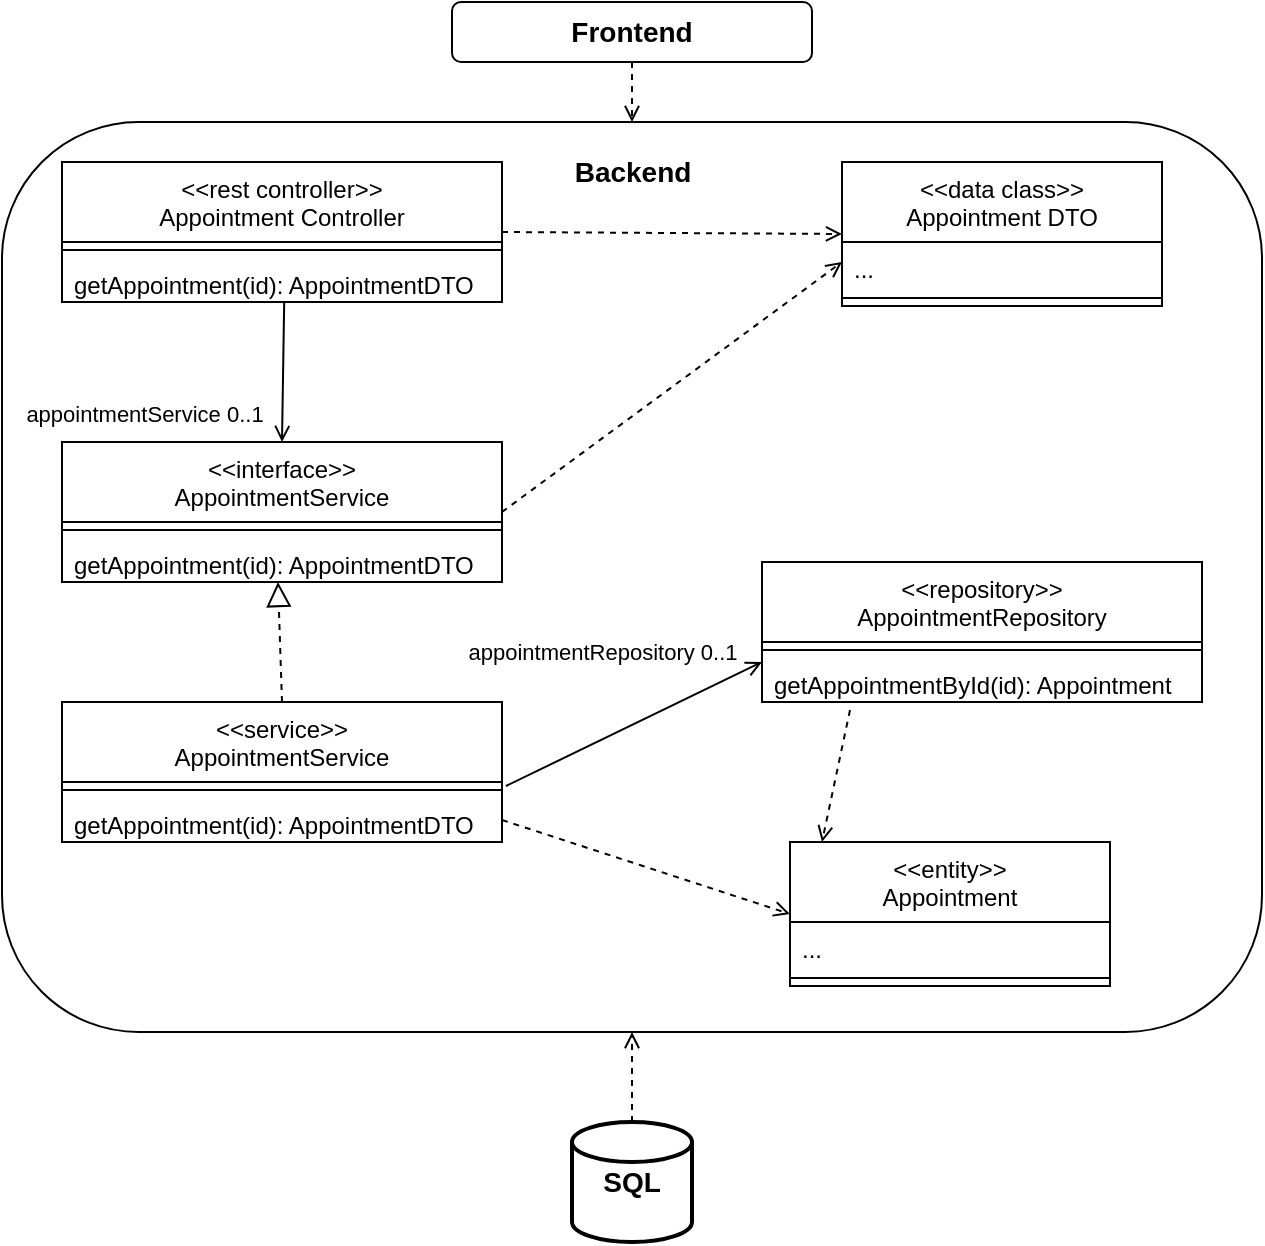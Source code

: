 <mxfile version="24.8.0">
  <diagram id="C5RBs43oDa-KdzZeNtuy" name="Page-1">
    <mxGraphModel dx="1434" dy="738" grid="1" gridSize="10" guides="1" tooltips="1" connect="1" arrows="1" fold="1" page="1" pageScale="1" pageWidth="827" pageHeight="1169" math="0" shadow="0">
      <root>
        <mxCell id="WIyWlLk6GJQsqaUBKTNV-0" />
        <mxCell id="WIyWlLk6GJQsqaUBKTNV-1" parent="WIyWlLk6GJQsqaUBKTNV-0" />
        <mxCell id="lIPfL0nxC0dOPWM-zmFu-40" value="" style="rounded=1;whiteSpace=wrap;html=1;fillColor=none;" vertex="1" parent="WIyWlLk6GJQsqaUBKTNV-1">
          <mxGeometry x="20" y="160" width="630" height="455" as="geometry" />
        </mxCell>
        <mxCell id="lIPfL0nxC0dOPWM-zmFu-0" value="&lt;&lt;data class&gt;&gt;&#xa;Appointment DTO" style="swimlane;fontStyle=0;align=center;verticalAlign=top;childLayout=stackLayout;horizontal=1;startSize=40;horizontalStack=0;resizeParent=1;resizeLast=0;collapsible=1;marginBottom=0;rounded=0;shadow=0;strokeWidth=1;" vertex="1" parent="WIyWlLk6GJQsqaUBKTNV-1">
          <mxGeometry x="440" y="180" width="160" height="72" as="geometry">
            <mxRectangle x="340" y="380" width="170" height="26" as="alternateBounds" />
          </mxGeometry>
        </mxCell>
        <mxCell id="lIPfL0nxC0dOPWM-zmFu-1" value="..." style="text;align=left;verticalAlign=top;spacingLeft=4;spacingRight=4;overflow=hidden;rotatable=0;points=[[0,0.5],[1,0.5]];portConstraint=eastwest;" vertex="1" parent="lIPfL0nxC0dOPWM-zmFu-0">
          <mxGeometry y="40" width="160" height="24" as="geometry" />
        </mxCell>
        <mxCell id="lIPfL0nxC0dOPWM-zmFu-2" value="" style="line;html=1;strokeWidth=1;align=left;verticalAlign=middle;spacingTop=-1;spacingLeft=3;spacingRight=3;rotatable=0;labelPosition=right;points=[];portConstraint=eastwest;" vertex="1" parent="lIPfL0nxC0dOPWM-zmFu-0">
          <mxGeometry y="64" width="160" height="8" as="geometry" />
        </mxCell>
        <mxCell id="lIPfL0nxC0dOPWM-zmFu-5" value="" style="endArrow=open;html=1;rounded=0;exitX=1;exitY=0.5;exitDx=0;exitDy=0;entryX=0;entryY=0.5;entryDx=0;entryDy=0;dashed=1;endFill=0;" edge="1" parent="WIyWlLk6GJQsqaUBKTNV-1" target="lIPfL0nxC0dOPWM-zmFu-0">
          <mxGeometry width="50" height="50" relative="1" as="geometry">
            <mxPoint x="270" y="215" as="sourcePoint" />
            <mxPoint x="360" y="230" as="targetPoint" />
          </mxGeometry>
        </mxCell>
        <mxCell id="lIPfL0nxC0dOPWM-zmFu-6" value="&lt;&lt;rest controller&gt;&gt;&#xa;Appointment Controller" style="swimlane;fontStyle=0;align=center;verticalAlign=top;childLayout=stackLayout;horizontal=1;startSize=40;horizontalStack=0;resizeParent=1;resizeLast=0;collapsible=1;marginBottom=0;rounded=0;shadow=0;strokeWidth=1;" vertex="1" parent="WIyWlLk6GJQsqaUBKTNV-1">
          <mxGeometry x="50" y="180" width="220" height="70" as="geometry">
            <mxRectangle x="130" y="380" width="160" height="26" as="alternateBounds" />
          </mxGeometry>
        </mxCell>
        <mxCell id="lIPfL0nxC0dOPWM-zmFu-7" value="" style="line;html=1;strokeWidth=1;align=left;verticalAlign=middle;spacingTop=-1;spacingLeft=3;spacingRight=3;rotatable=0;labelPosition=right;points=[];portConstraint=eastwest;" vertex="1" parent="lIPfL0nxC0dOPWM-zmFu-6">
          <mxGeometry y="40" width="220" height="8" as="geometry" />
        </mxCell>
        <mxCell id="lIPfL0nxC0dOPWM-zmFu-8" value="getAppointment(id): AppointmentDTO" style="text;align=left;verticalAlign=top;spacingLeft=4;spacingRight=4;overflow=hidden;rotatable=0;points=[[0,0.5],[1,0.5]];portConstraint=eastwest;fontStyle=0" vertex="1" parent="lIPfL0nxC0dOPWM-zmFu-6">
          <mxGeometry y="48" width="220" height="22" as="geometry" />
        </mxCell>
        <mxCell id="lIPfL0nxC0dOPWM-zmFu-9" value="&lt;&lt;interface&gt;&gt;&#xa;AppointmentService" style="swimlane;fontStyle=0;align=center;verticalAlign=top;childLayout=stackLayout;horizontal=1;startSize=40;horizontalStack=0;resizeParent=1;resizeLast=0;collapsible=1;marginBottom=0;rounded=0;shadow=0;strokeWidth=1;" vertex="1" parent="WIyWlLk6GJQsqaUBKTNV-1">
          <mxGeometry x="50" y="320" width="220" height="70" as="geometry">
            <mxRectangle x="130" y="380" width="160" height="26" as="alternateBounds" />
          </mxGeometry>
        </mxCell>
        <mxCell id="lIPfL0nxC0dOPWM-zmFu-10" value="" style="line;html=1;strokeWidth=1;align=left;verticalAlign=middle;spacingTop=-1;spacingLeft=3;spacingRight=3;rotatable=0;labelPosition=right;points=[];portConstraint=eastwest;" vertex="1" parent="lIPfL0nxC0dOPWM-zmFu-9">
          <mxGeometry y="40" width="220" height="8" as="geometry" />
        </mxCell>
        <mxCell id="lIPfL0nxC0dOPWM-zmFu-11" value="getAppointment(id): AppointmentDTO" style="text;align=left;verticalAlign=top;spacingLeft=4;spacingRight=4;overflow=hidden;rotatable=0;points=[[0,0.5],[1,0.5]];portConstraint=eastwest;fontStyle=0" vertex="1" parent="lIPfL0nxC0dOPWM-zmFu-9">
          <mxGeometry y="48" width="220" height="22" as="geometry" />
        </mxCell>
        <mxCell id="lIPfL0nxC0dOPWM-zmFu-12" value="" style="endArrow=open;html=1;rounded=0;exitX=1;exitY=0.5;exitDx=0;exitDy=0;dashed=1;endFill=0;" edge="1" parent="WIyWlLk6GJQsqaUBKTNV-1" source="lIPfL0nxC0dOPWM-zmFu-9">
          <mxGeometry width="50" height="50" relative="1" as="geometry">
            <mxPoint x="280" y="225" as="sourcePoint" />
            <mxPoint x="440" y="230" as="targetPoint" />
          </mxGeometry>
        </mxCell>
        <mxCell id="lIPfL0nxC0dOPWM-zmFu-13" value="" style="endArrow=open;html=1;rounded=0;exitX=0.505;exitY=1;exitDx=0;exitDy=0;exitPerimeter=0;entryX=0.5;entryY=0;entryDx=0;entryDy=0;endFill=0;" edge="1" parent="WIyWlLk6GJQsqaUBKTNV-1" source="lIPfL0nxC0dOPWM-zmFu-8" target="lIPfL0nxC0dOPWM-zmFu-9">
          <mxGeometry width="50" height="50" relative="1" as="geometry">
            <mxPoint x="390" y="410" as="sourcePoint" />
            <mxPoint x="440" y="360" as="targetPoint" />
          </mxGeometry>
        </mxCell>
        <mxCell id="lIPfL0nxC0dOPWM-zmFu-14" value="appointmentService 0..1" style="edgeLabel;html=1;align=center;verticalAlign=middle;resizable=0;points=[];" vertex="1" connectable="0" parent="lIPfL0nxC0dOPWM-zmFu-13">
          <mxGeometry x="0.401" y="-2" relative="1" as="geometry">
            <mxPoint x="-68" y="7" as="offset" />
          </mxGeometry>
        </mxCell>
        <mxCell id="lIPfL0nxC0dOPWM-zmFu-15" value="&lt;&lt;service&gt;&gt;&#xa;AppointmentService" style="swimlane;fontStyle=0;align=center;verticalAlign=top;childLayout=stackLayout;horizontal=1;startSize=40;horizontalStack=0;resizeParent=1;resizeLast=0;collapsible=1;marginBottom=0;rounded=0;shadow=0;strokeWidth=1;" vertex="1" parent="WIyWlLk6GJQsqaUBKTNV-1">
          <mxGeometry x="50" y="450" width="220" height="70" as="geometry">
            <mxRectangle x="130" y="380" width="160" height="26" as="alternateBounds" />
          </mxGeometry>
        </mxCell>
        <mxCell id="lIPfL0nxC0dOPWM-zmFu-16" value="" style="line;html=1;strokeWidth=1;align=left;verticalAlign=middle;spacingTop=-1;spacingLeft=3;spacingRight=3;rotatable=0;labelPosition=right;points=[];portConstraint=eastwest;" vertex="1" parent="lIPfL0nxC0dOPWM-zmFu-15">
          <mxGeometry y="40" width="220" height="8" as="geometry" />
        </mxCell>
        <mxCell id="lIPfL0nxC0dOPWM-zmFu-17" value="getAppointment(id): AppointmentDTO" style="text;align=left;verticalAlign=top;spacingLeft=4;spacingRight=4;overflow=hidden;rotatable=0;points=[[0,0.5],[1,0.5]];portConstraint=eastwest;fontStyle=0" vertex="1" parent="lIPfL0nxC0dOPWM-zmFu-15">
          <mxGeometry y="48" width="220" height="22" as="geometry" />
        </mxCell>
        <mxCell id="lIPfL0nxC0dOPWM-zmFu-18" value="" style="endArrow=block;html=1;rounded=0;exitX=0.5;exitY=0;exitDx=0;exitDy=0;endFill=0;endSize=10;dashed=1;" edge="1" parent="WIyWlLk6GJQsqaUBKTNV-1" source="lIPfL0nxC0dOPWM-zmFu-15">
          <mxGeometry width="50" height="50" relative="1" as="geometry">
            <mxPoint x="390" y="400" as="sourcePoint" />
            <mxPoint x="158" y="390" as="targetPoint" />
          </mxGeometry>
        </mxCell>
        <mxCell id="lIPfL0nxC0dOPWM-zmFu-19" value="&lt;&lt;repository&gt;&gt;&#xa;AppointmentRepository" style="swimlane;fontStyle=0;align=center;verticalAlign=top;childLayout=stackLayout;horizontal=1;startSize=40;horizontalStack=0;resizeParent=1;resizeLast=0;collapsible=1;marginBottom=0;rounded=0;shadow=0;strokeWidth=1;" vertex="1" parent="WIyWlLk6GJQsqaUBKTNV-1">
          <mxGeometry x="400" y="380" width="220" height="70" as="geometry">
            <mxRectangle x="130" y="380" width="160" height="26" as="alternateBounds" />
          </mxGeometry>
        </mxCell>
        <mxCell id="lIPfL0nxC0dOPWM-zmFu-20" value="" style="line;html=1;strokeWidth=1;align=left;verticalAlign=middle;spacingTop=-1;spacingLeft=3;spacingRight=3;rotatable=0;labelPosition=right;points=[];portConstraint=eastwest;" vertex="1" parent="lIPfL0nxC0dOPWM-zmFu-19">
          <mxGeometry y="40" width="220" height="8" as="geometry" />
        </mxCell>
        <mxCell id="lIPfL0nxC0dOPWM-zmFu-21" value="getAppointmentById(id): Appointment" style="text;align=left;verticalAlign=top;spacingLeft=4;spacingRight=4;overflow=hidden;rotatable=0;points=[[0,0.5],[1,0.5]];portConstraint=eastwest;fontStyle=0" vertex="1" parent="lIPfL0nxC0dOPWM-zmFu-19">
          <mxGeometry y="48" width="220" height="22" as="geometry" />
        </mxCell>
        <mxCell id="lIPfL0nxC0dOPWM-zmFu-27" value="&lt;&lt;entity&gt;&gt;&#xa;Appointment" style="swimlane;fontStyle=0;align=center;verticalAlign=top;childLayout=stackLayout;horizontal=1;startSize=40;horizontalStack=0;resizeParent=1;resizeLast=0;collapsible=1;marginBottom=0;rounded=0;shadow=0;strokeWidth=1;" vertex="1" parent="WIyWlLk6GJQsqaUBKTNV-1">
          <mxGeometry x="414" y="520" width="160" height="72" as="geometry">
            <mxRectangle x="340" y="380" width="170" height="26" as="alternateBounds" />
          </mxGeometry>
        </mxCell>
        <mxCell id="lIPfL0nxC0dOPWM-zmFu-28" value="..." style="text;align=left;verticalAlign=top;spacingLeft=4;spacingRight=4;overflow=hidden;rotatable=0;points=[[0,0.5],[1,0.5]];portConstraint=eastwest;" vertex="1" parent="lIPfL0nxC0dOPWM-zmFu-27">
          <mxGeometry y="40" width="160" height="24" as="geometry" />
        </mxCell>
        <mxCell id="lIPfL0nxC0dOPWM-zmFu-29" value="" style="line;html=1;strokeWidth=1;align=left;verticalAlign=middle;spacingTop=-1;spacingLeft=3;spacingRight=3;rotatable=0;labelPosition=right;points=[];portConstraint=eastwest;" vertex="1" parent="lIPfL0nxC0dOPWM-zmFu-27">
          <mxGeometry y="64" width="160" height="8" as="geometry" />
        </mxCell>
        <mxCell id="lIPfL0nxC0dOPWM-zmFu-31" value="" style="endArrow=open;html=1;rounded=0;exitX=1.009;exitY=0.6;exitDx=0;exitDy=0;exitPerimeter=0;endFill=0;" edge="1" parent="WIyWlLk6GJQsqaUBKTNV-1" source="lIPfL0nxC0dOPWM-zmFu-15">
          <mxGeometry width="50" height="50" relative="1" as="geometry">
            <mxPoint x="284" y="515" as="sourcePoint" />
            <mxPoint x="400" y="430" as="targetPoint" />
          </mxGeometry>
        </mxCell>
        <mxCell id="lIPfL0nxC0dOPWM-zmFu-32" value="appointmentRepository 0..1" style="edgeLabel;html=1;align=center;verticalAlign=middle;resizable=0;points=[];" vertex="1" connectable="0" parent="lIPfL0nxC0dOPWM-zmFu-31">
          <mxGeometry x="0.401" y="-2" relative="1" as="geometry">
            <mxPoint x="-43" y="-26" as="offset" />
          </mxGeometry>
        </mxCell>
        <mxCell id="lIPfL0nxC0dOPWM-zmFu-33" value="" style="endArrow=open;html=1;rounded=0;exitX=0.2;exitY=1.182;exitDx=0;exitDy=0;dashed=1;endFill=0;exitPerimeter=0;entryX=0.1;entryY=0;entryDx=0;entryDy=0;entryPerimeter=0;" edge="1" parent="WIyWlLk6GJQsqaUBKTNV-1" source="lIPfL0nxC0dOPWM-zmFu-21" target="lIPfL0nxC0dOPWM-zmFu-27">
          <mxGeometry width="50" height="50" relative="1" as="geometry">
            <mxPoint x="280" y="365" as="sourcePoint" />
            <mxPoint x="450" y="240" as="targetPoint" />
          </mxGeometry>
        </mxCell>
        <mxCell id="lIPfL0nxC0dOPWM-zmFu-34" value="" style="endArrow=open;html=1;rounded=0;exitX=1;exitY=0.5;exitDx=0;exitDy=0;dashed=1;endFill=0;entryX=0;entryY=0.5;entryDx=0;entryDy=0;" edge="1" parent="WIyWlLk6GJQsqaUBKTNV-1" source="lIPfL0nxC0dOPWM-zmFu-17" target="lIPfL0nxC0dOPWM-zmFu-27">
          <mxGeometry width="50" height="50" relative="1" as="geometry">
            <mxPoint x="454" y="464" as="sourcePoint" />
            <mxPoint x="440" y="530" as="targetPoint" />
          </mxGeometry>
        </mxCell>
        <mxCell id="lIPfL0nxC0dOPWM-zmFu-35" value="&lt;b&gt;&lt;font style=&quot;font-size: 14px;&quot;&gt;SQL&lt;/font&gt;&lt;/b&gt;" style="strokeWidth=2;html=1;shape=mxgraph.flowchart.database;whiteSpace=wrap;" vertex="1" parent="WIyWlLk6GJQsqaUBKTNV-1">
          <mxGeometry x="305" y="660" width="60" height="60" as="geometry" />
        </mxCell>
        <mxCell id="lIPfL0nxC0dOPWM-zmFu-37" value="&lt;font style=&quot;font-size: 14px;&quot;&gt;&lt;b&gt;Frontend&lt;/b&gt;&lt;/font&gt;" style="rounded=1;whiteSpace=wrap;html=1;" vertex="1" parent="WIyWlLk6GJQsqaUBKTNV-1">
          <mxGeometry x="245" y="100" width="180" height="30" as="geometry" />
        </mxCell>
        <mxCell id="lIPfL0nxC0dOPWM-zmFu-41" value="&lt;b&gt;&lt;font style=&quot;font-size: 14px;&quot;&gt;Backend&lt;/font&gt;&lt;/b&gt;" style="text;html=1;align=center;verticalAlign=middle;resizable=0;points=[];autosize=1;strokeColor=none;fillColor=none;" vertex="1" parent="WIyWlLk6GJQsqaUBKTNV-1">
          <mxGeometry x="295" y="170" width="80" height="30" as="geometry" />
        </mxCell>
        <mxCell id="lIPfL0nxC0dOPWM-zmFu-42" value="" style="endArrow=open;html=1;rounded=0;exitX=0.5;exitY=1;exitDx=0;exitDy=0;dashed=1;endFill=0;exitPerimeter=0;entryX=0.5;entryY=0;entryDx=0;entryDy=0;" edge="1" parent="WIyWlLk6GJQsqaUBKTNV-1" source="lIPfL0nxC0dOPWM-zmFu-37" target="lIPfL0nxC0dOPWM-zmFu-40">
          <mxGeometry width="50" height="50" relative="1" as="geometry">
            <mxPoint x="280" y="365" as="sourcePoint" />
            <mxPoint x="450" y="240" as="targetPoint" />
          </mxGeometry>
        </mxCell>
        <mxCell id="lIPfL0nxC0dOPWM-zmFu-43" value="" style="endArrow=open;html=1;rounded=0;exitX=0.5;exitY=0;exitDx=0;exitDy=0;dashed=1;endFill=0;entryX=0.5;entryY=1;entryDx=0;entryDy=0;exitPerimeter=0;" edge="1" parent="WIyWlLk6GJQsqaUBKTNV-1" source="lIPfL0nxC0dOPWM-zmFu-35" target="lIPfL0nxC0dOPWM-zmFu-40">
          <mxGeometry width="50" height="50" relative="1" as="geometry">
            <mxPoint x="280" y="519" as="sourcePoint" />
            <mxPoint x="424" y="566" as="targetPoint" />
          </mxGeometry>
        </mxCell>
      </root>
    </mxGraphModel>
  </diagram>
</mxfile>
